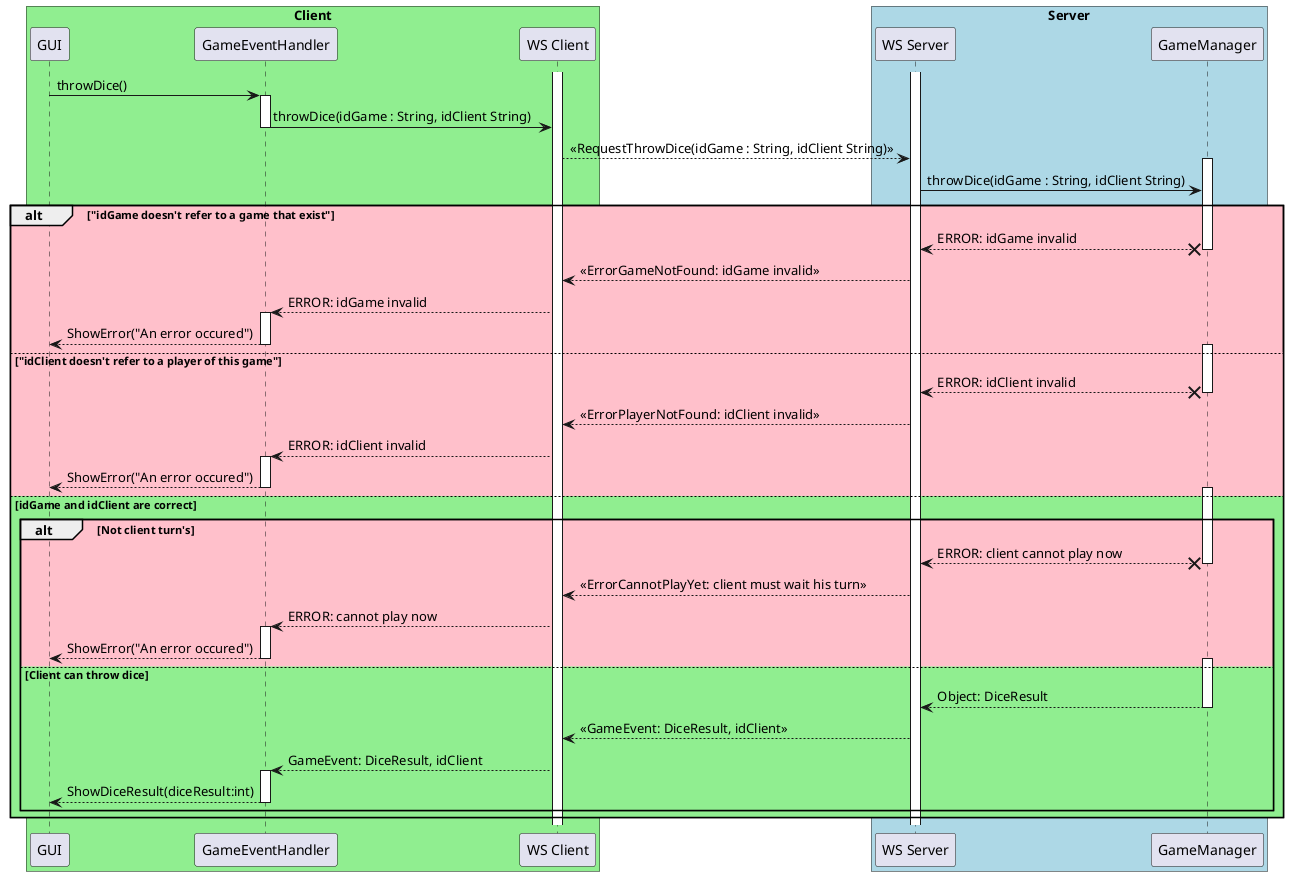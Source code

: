 @startuml


box "Client" #LightGreen
  participant "GUI" as GUI
  participant "GameEventHandler" as GameEventHandler
  participant "WS Client" as WSClient
end box

box "Server" #LightBlue
  participant "WS Server" as WSServer
  participant "GameManager" as GameManager
end box

activate WSClient
activate WSServer

GUI -> GameEventHandler : throwDice()
activate GameEventHandler

GameEventHandler -> WSClient : throwDice(idGame : String, idClient String)
deactivate GameEventHandler

WSClient --> WSServer : <<RequestThrowDice(idGame : String, idClient String)>>

activate GameManager
WSServer -> GameManager : throwDice(idGame : String, idClient String)

alt #Pink "idGame doesn't refer to a game that exist"
  GameManager x--> WSServer : ERROR: idGame invalid
  deactivate GameManager
  
  WSServer --> WSClient : <<ErrorGameNotFound: idGame invalid>>

  WSClient --> GameEventHandler : ERROR: idGame invalid
  activate GameEventHandler

  GameEventHandler --> GUI : ShowError("An error occured")
  deactivate GameEventHandler

else #Pink "idClient doesn't refer to a player of this game"
  activate GameManager

  GameManager x--> WSServer : ERROR: idClient invalid
  deactivate GameManager
  
  WSServer --> WSClient : <<ErrorPlayerNotFound: idClient invalid>>

  WSClient --> GameEventHandler : ERROR: idClient invalid
  activate GameEventHandler

  GameEventHandler --> GUI : ShowError("An error occured")
  deactivate GameEventHandler

else #LightGreen idGame and idClient are correct
  
  alt #Pink Not client turn's

    activate GameManager

    GameManager x--> WSServer : ERROR: client cannot play now
    deactivate GameManager
    
    WSServer --> WSClient : <<ErrorCannotPlayYet: client must wait his turn>>
  
    WSClient --> GameEventHandler : ERROR: cannot play now
    activate GameEventHandler
  
    GameEventHandler --> GUI : ShowError("An error occured")
    deactivate GameEventHandler
    
  else #LightGreen Client can throw dice
    
    activate GameManager

    GameManager --> WSServer : Object: DiceResult
    deactivate GameManager
    
    WSServer --> WSClient : <<GameEvent: DiceResult, idClient>>
  
    WSClient --> GameEventHandler : GameEvent: DiceResult, idClient
    activate GameEventHandler
  
    GameEventHandler --> GUI : ShowDiceResult(diceResult:int)
    deactivate GameEventHandler
    
  end
end
@enduml
